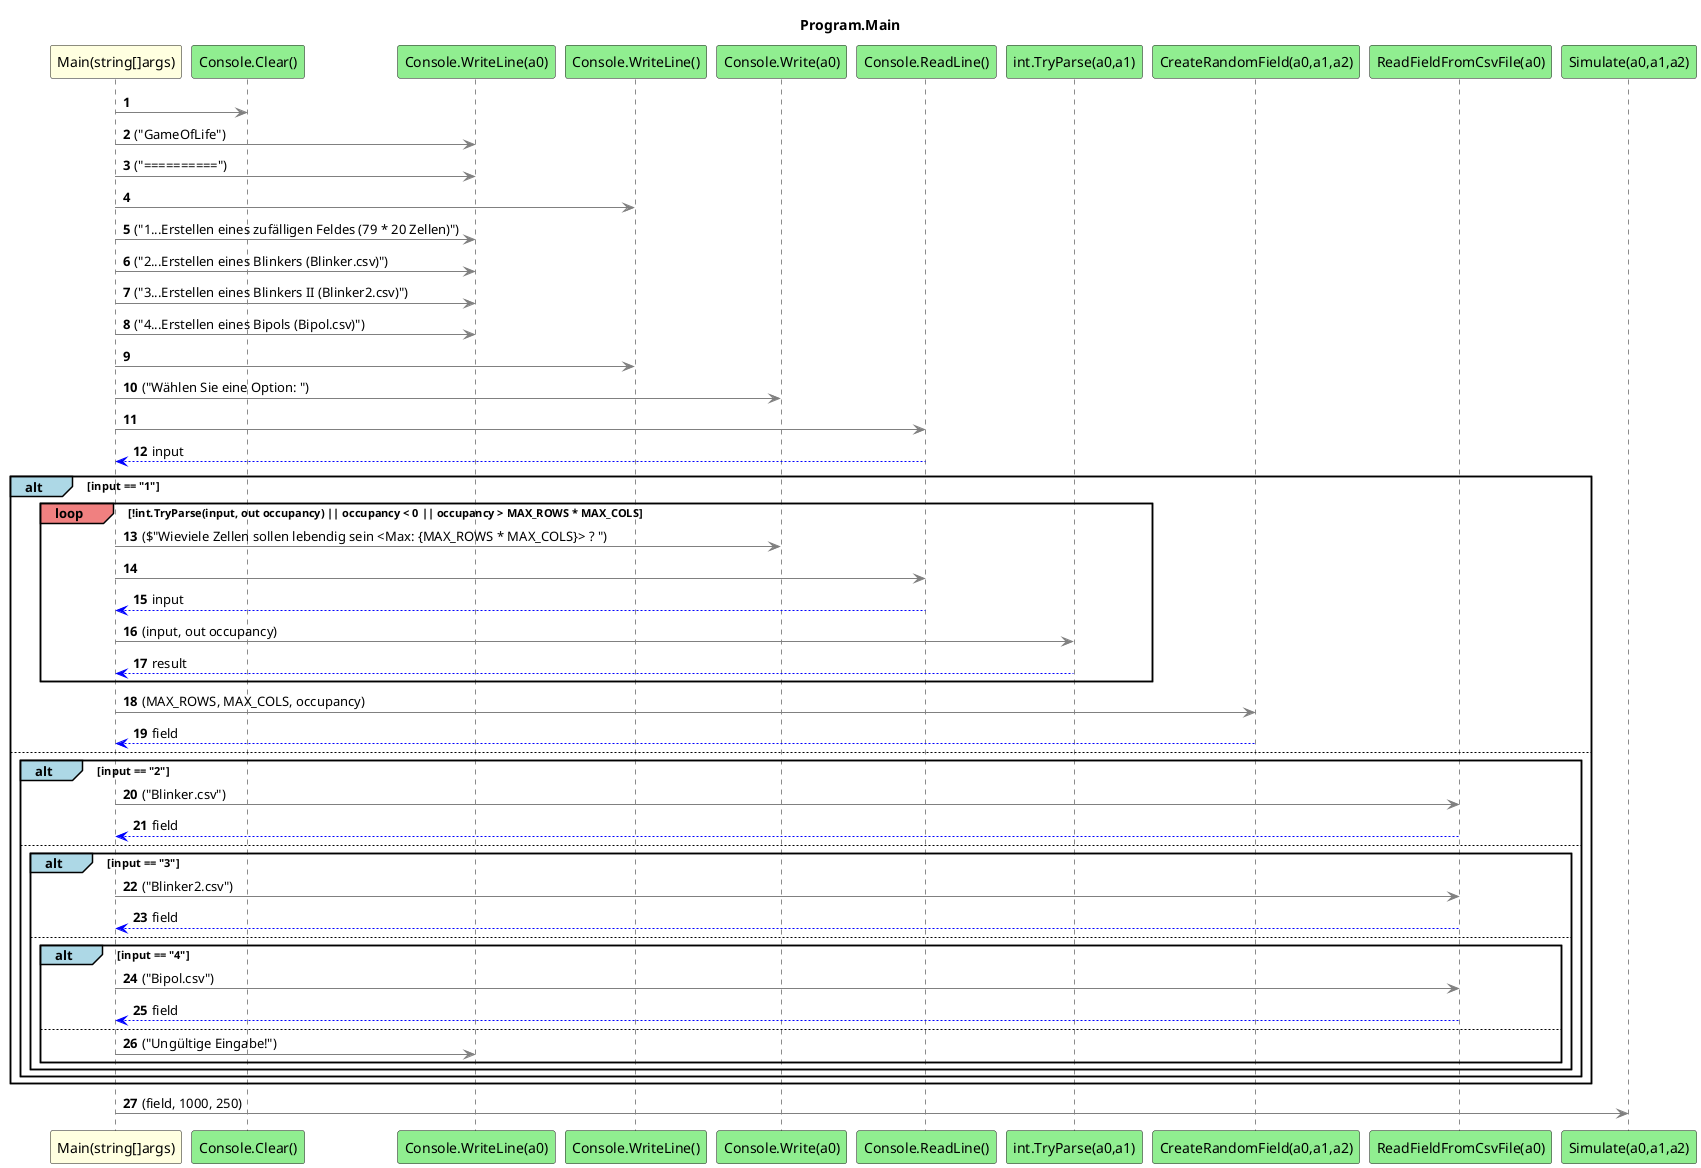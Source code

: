 @startuml Program.Main
title Program.Main
participant "Main(string[]args)" as Main_p0 #LightYellow
participant "Console.Clear()" as Console_Clear #LightGreen
participant "Console.WriteLine(a0)" as Console_WriteLine_a0 #LightGreen
participant "Console.WriteLine()" as Console_WriteLine #LightGreen
participant "Console.Write(a0)" as Console_Write_a0 #LightGreen
participant "Console.ReadLine()" as Console_ReadLine #LightGreen
participant "int.TryParse(a0,a1)" as int_TryParse_a0_a1 #LightGreen
participant "CreateRandomField(a0,a1,a2)" as CreateRandomField_a0_a1_a2 #LightGreen
participant "ReadFieldFromCsvFile(a0)" as ReadFieldFromCsvFile_a0 #LightGreen
participant "Simulate(a0,a1,a2)" as Simulate_a0_a1_a2 #LightGreen
autonumber
Main_p0 -[#grey]> Console_Clear
Main_p0 -[#grey]> Console_WriteLine_a0 : ("GameOfLife")
Main_p0 -[#grey]> Console_WriteLine_a0 : ("==========")
Main_p0 -[#grey]> Console_WriteLine
Main_p0 -[#grey]> Console_WriteLine_a0 : ("1...Erstellen eines zufälligen Feldes (79 * 20 Zellen)")
Main_p0 -[#grey]> Console_WriteLine_a0 : ("2...Erstellen eines Blinkers (Blinker.csv)")
Main_p0 -[#grey]> Console_WriteLine_a0 : ("3...Erstellen eines Blinkers II (Blinker2.csv)")
Main_p0 -[#grey]> Console_WriteLine_a0 : ("4...Erstellen eines Bipols (Bipol.csv)")
Main_p0 -[#grey]> Console_WriteLine
Main_p0 -[#grey]> Console_Write_a0 : ("Wählen Sie eine Option: ")
Main_p0 -[#grey]> Console_ReadLine
Console_ReadLine -[#blue]-> Main_p0 : input
alt#LightBlue input == "1"
    loop#LightCoral !int.TryParse(input, out occupancy) || occupancy < 0 || occupancy > MAX_ROWS * MAX_COLS
        Main_p0 -[#grey]> Console_Write_a0 : ($"Wieviele Zellen sollen lebendig sein <Max: {MAX_ROWS * MAX_COLS}> ? ")
        Main_p0 -[#grey]> Console_ReadLine
        Console_ReadLine -[#blue]-> Main_p0 : input
        Main_p0 -[#grey]> int_TryParse_a0_a1 : (input, out occupancy)
        int_TryParse_a0_a1 -[#blue]-> Main_p0 : result
    end
    Main_p0 -[#grey]> CreateRandomField_a0_a1_a2 : (MAX_ROWS, MAX_COLS, occupancy)
    CreateRandomField_a0_a1_a2 -[#blue]-> Main_p0 : field
    else
        alt#LightBlue input == "2"
            Main_p0 -[#grey]> ReadFieldFromCsvFile_a0 : ("Blinker.csv")
            ReadFieldFromCsvFile_a0 -[#blue]-> Main_p0 : field
            else
                alt#LightBlue input == "3"
                    Main_p0 -[#grey]> ReadFieldFromCsvFile_a0 : ("Blinker2.csv")
                    ReadFieldFromCsvFile_a0 -[#blue]-> Main_p0 : field
                    else
                        alt#LightBlue input == "4"
                            Main_p0 -[#grey]> ReadFieldFromCsvFile_a0 : ("Bipol.csv")
                            ReadFieldFromCsvFile_a0 -[#blue]-> Main_p0 : field
                            else
                                Main_p0 -[#grey]> Console_WriteLine_a0 : ("Ungültige Eingabe!")
                        end
                end
        end
end
Main_p0 -[#grey]> Simulate_a0_a1_a2 : (field, 1000, 250)
@enduml
